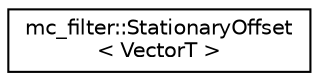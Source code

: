 digraph "Graphical Class Hierarchy"
{
 // INTERACTIVE_SVG=YES
  edge [fontname="Helvetica",fontsize="10",labelfontname="Helvetica",labelfontsize="10"];
  node [fontname="Helvetica",fontsize="10",shape=record];
  rankdir="LR";
  Node0 [label="mc_filter::StationaryOffset\l\< VectorT \>",height=0.2,width=0.4,color="black", fillcolor="white", style="filled",URL="$structmc__filter_1_1StationaryOffset.html"];
}
